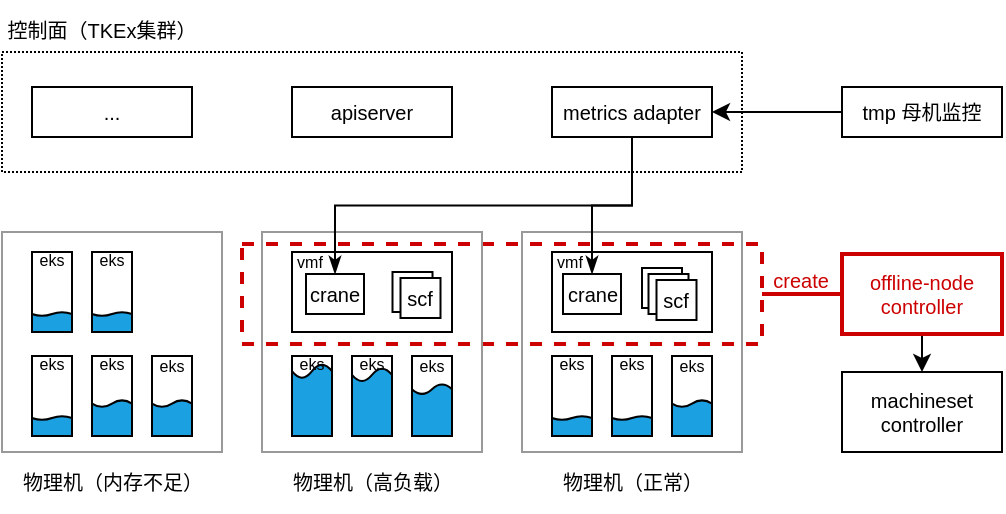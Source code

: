 <mxfile version="24.2.5" type="github">
  <diagram name="第 1 页" id="zitSXmNSvfHHyf0LkOl1">
    <mxGraphModel dx="1242" dy="730" grid="1" gridSize="10" guides="1" tooltips="1" connect="1" arrows="1" fold="1" page="1" pageScale="1" pageWidth="827" pageHeight="1169" math="0" shadow="0">
      <root>
        <mxCell id="0" />
        <mxCell id="1" parent="0" />
        <mxCell id="dqSeUdwMj79d5CSX7N9E-89" value="" style="rounded=0;whiteSpace=wrap;html=1;fillColor=none;strokeColor=#CC0000;dashed=1;strokeWidth=2;" vertex="1" parent="1">
          <mxGeometry x="220" y="296" width="260" height="50" as="geometry" />
        </mxCell>
        <mxCell id="dqSeUdwMj79d5CSX7N9E-10" value="" style="rounded=0;whiteSpace=wrap;html=1;fillColor=none;strokeWidth=1;strokeColor=#999999;" vertex="1" parent="1">
          <mxGeometry x="360" y="290" width="110" height="110" as="geometry" />
        </mxCell>
        <mxCell id="dqSeUdwMj79d5CSX7N9E-1" value="" style="rounded=0;whiteSpace=wrap;html=1;dashed=1;dashPattern=1 1;" vertex="1" parent="1">
          <mxGeometry x="100" y="200" width="370" height="60" as="geometry" />
        </mxCell>
        <mxCell id="dqSeUdwMj79d5CSX7N9E-7" value="apiserver" style="whiteSpace=wrap;html=1;fontSize=10;" vertex="1" parent="1">
          <mxGeometry x="245" y="217.5" width="80" height="25" as="geometry" />
        </mxCell>
        <mxCell id="dqSeUdwMj79d5CSX7N9E-8" value="" style="rounded=0;whiteSpace=wrap;html=1;" vertex="1" parent="1">
          <mxGeometry x="375" y="352" width="20" height="40" as="geometry" />
        </mxCell>
        <mxCell id="dqSeUdwMj79d5CSX7N9E-9" value="" style="shape=document;whiteSpace=wrap;html=1;boundedLbl=1;rotation=-180;fillColor=#1ba1e2;fontColor=#ffffff;strokeColor=#000000;size=0.2;" vertex="1" parent="1">
          <mxGeometry x="375" y="382" width="20" height="10" as="geometry" />
        </mxCell>
        <mxCell id="dqSeUdwMj79d5CSX7N9E-24" value="" style="rounded=0;whiteSpace=wrap;html=1;" vertex="1" parent="1">
          <mxGeometry x="405" y="352" width="20" height="40" as="geometry" />
        </mxCell>
        <mxCell id="dqSeUdwMj79d5CSX7N9E-25" value="" style="shape=document;whiteSpace=wrap;html=1;boundedLbl=1;rotation=-180;fillColor=#1ba1e2;fontColor=#ffffff;strokeColor=#000000;size=0.2;" vertex="1" parent="1">
          <mxGeometry x="405" y="382" width="20" height="10" as="geometry" />
        </mxCell>
        <mxCell id="dqSeUdwMj79d5CSX7N9E-26" value="" style="rounded=0;whiteSpace=wrap;html=1;" vertex="1" parent="1">
          <mxGeometry x="435" y="352" width="20" height="40" as="geometry" />
        </mxCell>
        <mxCell id="dqSeUdwMj79d5CSX7N9E-27" value="" style="shape=document;whiteSpace=wrap;html=1;boundedLbl=1;rotation=-180;fillColor=#1ba1e2;fontColor=#ffffff;strokeColor=#000000;size=0.2;" vertex="1" parent="1">
          <mxGeometry x="435" y="374" width="20" height="18" as="geometry" />
        </mxCell>
        <mxCell id="dqSeUdwMj79d5CSX7N9E-35" value="" style="rounded=0;whiteSpace=wrap;html=1;strokeWidth=1;" vertex="1" parent="1">
          <mxGeometry x="375" y="300" width="80" height="40" as="geometry" />
        </mxCell>
        <mxCell id="dqSeUdwMj79d5CSX7N9E-36" value="eks" style="text;html=1;align=center;verticalAlign=middle;whiteSpace=wrap;rounded=0;fontSize=8;" vertex="1" parent="1">
          <mxGeometry x="375" y="349" width="20" height="14" as="geometry" />
        </mxCell>
        <mxCell id="dqSeUdwMj79d5CSX7N9E-38" value="eks" style="text;html=1;align=center;verticalAlign=middle;whiteSpace=wrap;rounded=0;fontSize=8;" vertex="1" parent="1">
          <mxGeometry x="405" y="349" width="20" height="14" as="geometry" />
        </mxCell>
        <mxCell id="dqSeUdwMj79d5CSX7N9E-39" value="eks" style="text;html=1;align=center;verticalAlign=middle;whiteSpace=wrap;rounded=0;fontSize=8;" vertex="1" parent="1">
          <mxGeometry x="435" y="350" width="20" height="14" as="geometry" />
        </mxCell>
        <mxCell id="dqSeUdwMj79d5CSX7N9E-40" value="物理机（正常）" style="text;html=1;align=center;verticalAlign=middle;whiteSpace=wrap;rounded=0;fontSize=10;" vertex="1" parent="1">
          <mxGeometry x="377.5" y="400" width="75" height="30" as="geometry" />
        </mxCell>
        <mxCell id="dqSeUdwMj79d5CSX7N9E-41" value="" style="rounded=0;whiteSpace=wrap;html=1;fillColor=none;strokeWidth=1;strokeColor=#999999;" vertex="1" parent="1">
          <mxGeometry x="230" y="290" width="110" height="110" as="geometry" />
        </mxCell>
        <mxCell id="dqSeUdwMj79d5CSX7N9E-42" value="" style="rounded=0;whiteSpace=wrap;html=1;" vertex="1" parent="1">
          <mxGeometry x="245" y="352" width="20" height="40" as="geometry" />
        </mxCell>
        <mxCell id="dqSeUdwMj79d5CSX7N9E-43" value="" style="shape=document;whiteSpace=wrap;html=1;boundedLbl=1;rotation=-180;fillColor=#1ba1e2;fontColor=#ffffff;strokeColor=#000000;size=0.2;" vertex="1" parent="1">
          <mxGeometry x="245" y="356" width="20" height="36" as="geometry" />
        </mxCell>
        <mxCell id="dqSeUdwMj79d5CSX7N9E-44" value="" style="rounded=0;whiteSpace=wrap;html=1;" vertex="1" parent="1">
          <mxGeometry x="275" y="352" width="20" height="40" as="geometry" />
        </mxCell>
        <mxCell id="dqSeUdwMj79d5CSX7N9E-45" value="" style="shape=document;whiteSpace=wrap;html=1;boundedLbl=1;rotation=-180;fillColor=#1ba1e2;fontColor=#ffffff;strokeColor=#000000;size=0.2;" vertex="1" parent="1">
          <mxGeometry x="275" y="358" width="20" height="34" as="geometry" />
        </mxCell>
        <mxCell id="dqSeUdwMj79d5CSX7N9E-46" value="" style="rounded=0;whiteSpace=wrap;html=1;" vertex="1" parent="1">
          <mxGeometry x="305" y="352" width="20" height="40" as="geometry" />
        </mxCell>
        <mxCell id="dqSeUdwMj79d5CSX7N9E-47" value="" style="shape=document;whiteSpace=wrap;html=1;boundedLbl=1;rotation=-180;fillColor=#1ba1e2;fontColor=#ffffff;strokeColor=#000000;size=0.2;" vertex="1" parent="1">
          <mxGeometry x="305" y="366" width="20" height="26" as="geometry" />
        </mxCell>
        <mxCell id="dqSeUdwMj79d5CSX7N9E-48" value="" style="rounded=0;whiteSpace=wrap;html=1;" vertex="1" parent="1">
          <mxGeometry x="245" y="300" width="80" height="40" as="geometry" />
        </mxCell>
        <mxCell id="dqSeUdwMj79d5CSX7N9E-49" value="eks" style="text;html=1;align=center;verticalAlign=middle;whiteSpace=wrap;rounded=0;fontSize=8;" vertex="1" parent="1">
          <mxGeometry x="245" y="349" width="20" height="14" as="geometry" />
        </mxCell>
        <mxCell id="dqSeUdwMj79d5CSX7N9E-50" value="eks" style="text;html=1;align=center;verticalAlign=middle;whiteSpace=wrap;rounded=0;fontSize=8;" vertex="1" parent="1">
          <mxGeometry x="275" y="349" width="20" height="14" as="geometry" />
        </mxCell>
        <mxCell id="dqSeUdwMj79d5CSX7N9E-51" value="eks" style="text;html=1;align=center;verticalAlign=middle;whiteSpace=wrap;rounded=0;fontSize=8;" vertex="1" parent="1">
          <mxGeometry x="305" y="350" width="20" height="14" as="geometry" />
        </mxCell>
        <mxCell id="dqSeUdwMj79d5CSX7N9E-52" value="物理机（高负载）" style="text;html=1;align=center;verticalAlign=middle;whiteSpace=wrap;rounded=0;fontSize=10;" vertex="1" parent="1">
          <mxGeometry x="233.75" y="400" width="102.5" height="30" as="geometry" />
        </mxCell>
        <mxCell id="dqSeUdwMj79d5CSX7N9E-53" value="" style="rounded=0;whiteSpace=wrap;html=1;strokeWidth=1;strokeColor=#999999;" vertex="1" parent="1">
          <mxGeometry x="100" y="290" width="110" height="110" as="geometry" />
        </mxCell>
        <mxCell id="dqSeUdwMj79d5CSX7N9E-54" value="" style="rounded=0;whiteSpace=wrap;html=1;" vertex="1" parent="1">
          <mxGeometry x="115" y="352" width="20" height="40" as="geometry" />
        </mxCell>
        <mxCell id="dqSeUdwMj79d5CSX7N9E-55" value="" style="shape=document;whiteSpace=wrap;html=1;boundedLbl=1;rotation=-180;fillColor=#1ba1e2;fontColor=#ffffff;strokeColor=#000000;size=0.2;" vertex="1" parent="1">
          <mxGeometry x="115" y="382" width="20" height="10" as="geometry" />
        </mxCell>
        <mxCell id="dqSeUdwMj79d5CSX7N9E-56" value="" style="rounded=0;whiteSpace=wrap;html=1;" vertex="1" parent="1">
          <mxGeometry x="145" y="352" width="20" height="40" as="geometry" />
        </mxCell>
        <mxCell id="dqSeUdwMj79d5CSX7N9E-57" value="" style="shape=document;whiteSpace=wrap;html=1;boundedLbl=1;rotation=-180;fillColor=#1ba1e2;fontColor=#ffffff;strokeColor=#000000;size=0.2;" vertex="1" parent="1">
          <mxGeometry x="145" y="374" width="20" height="18" as="geometry" />
        </mxCell>
        <mxCell id="dqSeUdwMj79d5CSX7N9E-58" value="" style="rounded=0;whiteSpace=wrap;html=1;" vertex="1" parent="1">
          <mxGeometry x="175" y="352" width="20" height="40" as="geometry" />
        </mxCell>
        <mxCell id="dqSeUdwMj79d5CSX7N9E-59" value="" style="shape=document;whiteSpace=wrap;html=1;boundedLbl=1;rotation=-180;fillColor=#1ba1e2;fontColor=#ffffff;strokeColor=#000000;size=0.2;" vertex="1" parent="1">
          <mxGeometry x="175" y="374" width="20" height="18" as="geometry" />
        </mxCell>
        <mxCell id="dqSeUdwMj79d5CSX7N9E-61" value="eks" style="text;html=1;align=center;verticalAlign=middle;whiteSpace=wrap;rounded=0;fontSize=8;" vertex="1" parent="1">
          <mxGeometry x="115" y="349" width="20" height="14" as="geometry" />
        </mxCell>
        <mxCell id="dqSeUdwMj79d5CSX7N9E-62" value="eks" style="text;html=1;align=center;verticalAlign=middle;whiteSpace=wrap;rounded=0;fontSize=8;" vertex="1" parent="1">
          <mxGeometry x="145" y="349" width="20" height="14" as="geometry" />
        </mxCell>
        <mxCell id="dqSeUdwMj79d5CSX7N9E-63" value="eks" style="text;html=1;align=center;verticalAlign=middle;whiteSpace=wrap;rounded=0;fontSize=8;" vertex="1" parent="1">
          <mxGeometry x="175" y="350" width="20" height="14" as="geometry" />
        </mxCell>
        <mxCell id="dqSeUdwMj79d5CSX7N9E-64" value="物理机（内存不足）" style="text;html=1;align=center;verticalAlign=middle;whiteSpace=wrap;rounded=0;fontSize=10;" vertex="1" parent="1">
          <mxGeometry x="108.75" y="400" width="92.5" height="30" as="geometry" />
        </mxCell>
        <mxCell id="dqSeUdwMj79d5CSX7N9E-65" value="" style="rounded=0;whiteSpace=wrap;html=1;" vertex="1" parent="1">
          <mxGeometry x="115" y="300" width="20" height="40" as="geometry" />
        </mxCell>
        <mxCell id="dqSeUdwMj79d5CSX7N9E-66" value="eks" style="text;html=1;align=center;verticalAlign=middle;whiteSpace=wrap;rounded=0;fontSize=8;" vertex="1" parent="1">
          <mxGeometry x="115" y="297" width="20" height="14" as="geometry" />
        </mxCell>
        <mxCell id="dqSeUdwMj79d5CSX7N9E-67" value="" style="shape=document;whiteSpace=wrap;html=1;boundedLbl=1;rotation=-180;fillColor=#1ba1e2;fontColor=#ffffff;strokeColor=#000000;size=0.2;" vertex="1" parent="1">
          <mxGeometry x="115" y="330" width="20" height="10" as="geometry" />
        </mxCell>
        <mxCell id="dqSeUdwMj79d5CSX7N9E-68" value="crane" style="rounded=0;whiteSpace=wrap;html=1;fontSize=10;" vertex="1" parent="1">
          <mxGeometry x="252" y="311" width="29" height="20" as="geometry" />
        </mxCell>
        <mxCell id="dqSeUdwMj79d5CSX7N9E-74" value="" style="rounded=0;whiteSpace=wrap;html=1;fontSize=10;" vertex="1" parent="1">
          <mxGeometry x="295.25" y="310" width="20" height="20" as="geometry" />
        </mxCell>
        <mxCell id="dqSeUdwMj79d5CSX7N9E-73" value="scf" style="rounded=0;whiteSpace=wrap;html=1;fontSize=10;" vertex="1" parent="1">
          <mxGeometry x="299.25" y="313" width="20" height="20" as="geometry" />
        </mxCell>
        <mxCell id="dqSeUdwMj79d5CSX7N9E-75" value="" style="rounded=0;whiteSpace=wrap;html=1;" vertex="1" parent="1">
          <mxGeometry x="145" y="300" width="20" height="40" as="geometry" />
        </mxCell>
        <mxCell id="dqSeUdwMj79d5CSX7N9E-76" value="eks" style="text;html=1;align=center;verticalAlign=middle;whiteSpace=wrap;rounded=0;fontSize=8;" vertex="1" parent="1">
          <mxGeometry x="145" y="297" width="20" height="14" as="geometry" />
        </mxCell>
        <mxCell id="dqSeUdwMj79d5CSX7N9E-77" value="" style="shape=document;whiteSpace=wrap;html=1;boundedLbl=1;rotation=-180;fillColor=#1ba1e2;fontColor=#ffffff;strokeColor=#000000;size=0.2;" vertex="1" parent="1">
          <mxGeometry x="145" y="330" width="20" height="10" as="geometry" />
        </mxCell>
        <mxCell id="dqSeUdwMj79d5CSX7N9E-78" value="crane" style="rounded=0;whiteSpace=wrap;html=1;fontSize=10;" vertex="1" parent="1">
          <mxGeometry x="380.5" y="311" width="29" height="20" as="geometry" />
        </mxCell>
        <mxCell id="dqSeUdwMj79d5CSX7N9E-79" value="" style="rounded=0;whiteSpace=wrap;html=1;fontSize=10;" vertex="1" parent="1">
          <mxGeometry x="420" y="308" width="20" height="20" as="geometry" />
        </mxCell>
        <mxCell id="dqSeUdwMj79d5CSX7N9E-80" value="" style="rounded=0;whiteSpace=wrap;html=1;fontSize=10;" vertex="1" parent="1">
          <mxGeometry x="423.25" y="311" width="20" height="20" as="geometry" />
        </mxCell>
        <mxCell id="dqSeUdwMj79d5CSX7N9E-81" value="scf" style="rounded=0;whiteSpace=wrap;html=1;fontSize=10;" vertex="1" parent="1">
          <mxGeometry x="427.25" y="314" width="20" height="20" as="geometry" />
        </mxCell>
        <mxCell id="dqSeUdwMj79d5CSX7N9E-82" value="控制面（TKEx集群）" style="text;html=1;align=center;verticalAlign=middle;whiteSpace=wrap;rounded=0;fontSize=10;" vertex="1" parent="1">
          <mxGeometry x="100" y="174" width="100" height="30" as="geometry" />
        </mxCell>
        <mxCell id="dqSeUdwMj79d5CSX7N9E-104" style="edgeStyle=orthogonalEdgeStyle;rounded=0;orthogonalLoop=1;jettySize=auto;html=1;exitX=1;exitY=0.5;exitDx=0;exitDy=0;entryX=0;entryY=0.5;entryDx=0;entryDy=0;startArrow=classic;startFill=1;endArrow=none;endFill=0;" edge="1" parent="1" source="dqSeUdwMj79d5CSX7N9E-83" target="dqSeUdwMj79d5CSX7N9E-103">
          <mxGeometry relative="1" as="geometry" />
        </mxCell>
        <mxCell id="dqSeUdwMj79d5CSX7N9E-105" style="edgeStyle=orthogonalEdgeStyle;rounded=0;orthogonalLoop=1;jettySize=auto;html=1;exitX=0.5;exitY=1;exitDx=0;exitDy=0;endArrow=classicThin;endFill=1;" edge="1" parent="1" source="dqSeUdwMj79d5CSX7N9E-83" target="dqSeUdwMj79d5CSX7N9E-78">
          <mxGeometry relative="1" as="geometry" />
        </mxCell>
        <mxCell id="dqSeUdwMj79d5CSX7N9E-107" style="edgeStyle=orthogonalEdgeStyle;rounded=0;orthogonalLoop=1;jettySize=auto;html=1;exitX=0.5;exitY=1;exitDx=0;exitDy=0;entryX=0.5;entryY=0;entryDx=0;entryDy=0;endArrow=classicThin;endFill=1;" edge="1" parent="1" source="dqSeUdwMj79d5CSX7N9E-83" target="dqSeUdwMj79d5CSX7N9E-68">
          <mxGeometry relative="1" as="geometry" />
        </mxCell>
        <mxCell id="dqSeUdwMj79d5CSX7N9E-83" value="metrics adapter" style="whiteSpace=wrap;html=1;fontSize=10;" vertex="1" parent="1">
          <mxGeometry x="375" y="217.5" width="80" height="25" as="geometry" />
        </mxCell>
        <mxCell id="dqSeUdwMj79d5CSX7N9E-85" value="..." style="whiteSpace=wrap;html=1;fontSize=10;" vertex="1" parent="1">
          <mxGeometry x="115" y="217.5" width="80" height="25" as="geometry" />
        </mxCell>
        <mxCell id="dqSeUdwMj79d5CSX7N9E-95" style="edgeStyle=orthogonalEdgeStyle;rounded=0;orthogonalLoop=1;jettySize=auto;html=1;exitX=0.5;exitY=1;exitDx=0;exitDy=0;entryX=0.5;entryY=0;entryDx=0;entryDy=0;" edge="1" parent="1" source="dqSeUdwMj79d5CSX7N9E-86" target="dqSeUdwMj79d5CSX7N9E-87">
          <mxGeometry relative="1" as="geometry" />
        </mxCell>
        <mxCell id="dqSeUdwMj79d5CSX7N9E-86" value="offline-node&lt;br&gt;controller" style="whiteSpace=wrap;html=1;fontSize=10;strokeColor=#CC0000;strokeWidth=2;fontColor=#CC0000;" vertex="1" parent="1">
          <mxGeometry x="520" y="301" width="80" height="40" as="geometry" />
        </mxCell>
        <mxCell id="dqSeUdwMj79d5CSX7N9E-87" value="machineset&lt;br&gt;controller" style="whiteSpace=wrap;html=1;fontSize=10;" vertex="1" parent="1">
          <mxGeometry x="520" y="360" width="80" height="40" as="geometry" />
        </mxCell>
        <mxCell id="dqSeUdwMj79d5CSX7N9E-91" style="rounded=0;orthogonalLoop=1;jettySize=auto;html=1;exitX=1;exitY=0.5;exitDx=0;exitDy=0;entryX=0;entryY=0.5;entryDx=0;entryDy=0;endArrow=none;endFill=0;strokeWidth=2;strokeColor=#CC0000;" edge="1" parent="1" source="dqSeUdwMj79d5CSX7N9E-89" target="dqSeUdwMj79d5CSX7N9E-86">
          <mxGeometry relative="1" as="geometry" />
        </mxCell>
        <mxCell id="dqSeUdwMj79d5CSX7N9E-93" value="vmf" style="text;html=1;align=center;verticalAlign=middle;whiteSpace=wrap;rounded=0;fontSize=8;" vertex="1" parent="1">
          <mxGeometry x="374" y="298" width="20" height="14" as="geometry" />
        </mxCell>
        <mxCell id="dqSeUdwMj79d5CSX7N9E-94" value="vmf" style="text;html=1;align=center;verticalAlign=middle;whiteSpace=wrap;rounded=0;fontSize=8;" vertex="1" parent="1">
          <mxGeometry x="244" y="298" width="20" height="14" as="geometry" />
        </mxCell>
        <mxCell id="dqSeUdwMj79d5CSX7N9E-103" value="tmp 母机监控" style="whiteSpace=wrap;html=1;fontSize=10;" vertex="1" parent="1">
          <mxGeometry x="520" y="217.5" width="80" height="25" as="geometry" />
        </mxCell>
        <mxCell id="dqSeUdwMj79d5CSX7N9E-108" value="create" style="text;html=1;align=center;verticalAlign=middle;resizable=0;points=[];autosize=1;strokeColor=none;fillColor=none;fontSize=10;fontColor=#CC0000;" vertex="1" parent="1">
          <mxGeometry x="474" y="299" width="50" height="30" as="geometry" />
        </mxCell>
      </root>
    </mxGraphModel>
  </diagram>
</mxfile>
